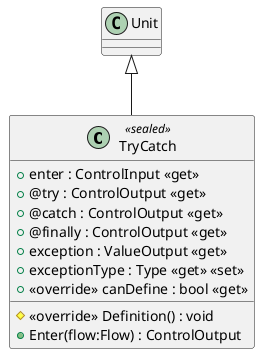@startuml
class TryCatch <<sealed>> {
    + enter : ControlInput <<get>>
    + @try : ControlOutput <<get>>
    + @catch : ControlOutput <<get>>
    + @finally : ControlOutput <<get>>
    + exception : ValueOutput <<get>>
    + exceptionType : Type <<get>> <<set>>
    + <<override>> canDefine : bool <<get>>
    # <<override>> Definition() : void
    + Enter(flow:Flow) : ControlOutput
}
Unit <|-- TryCatch
@enduml
